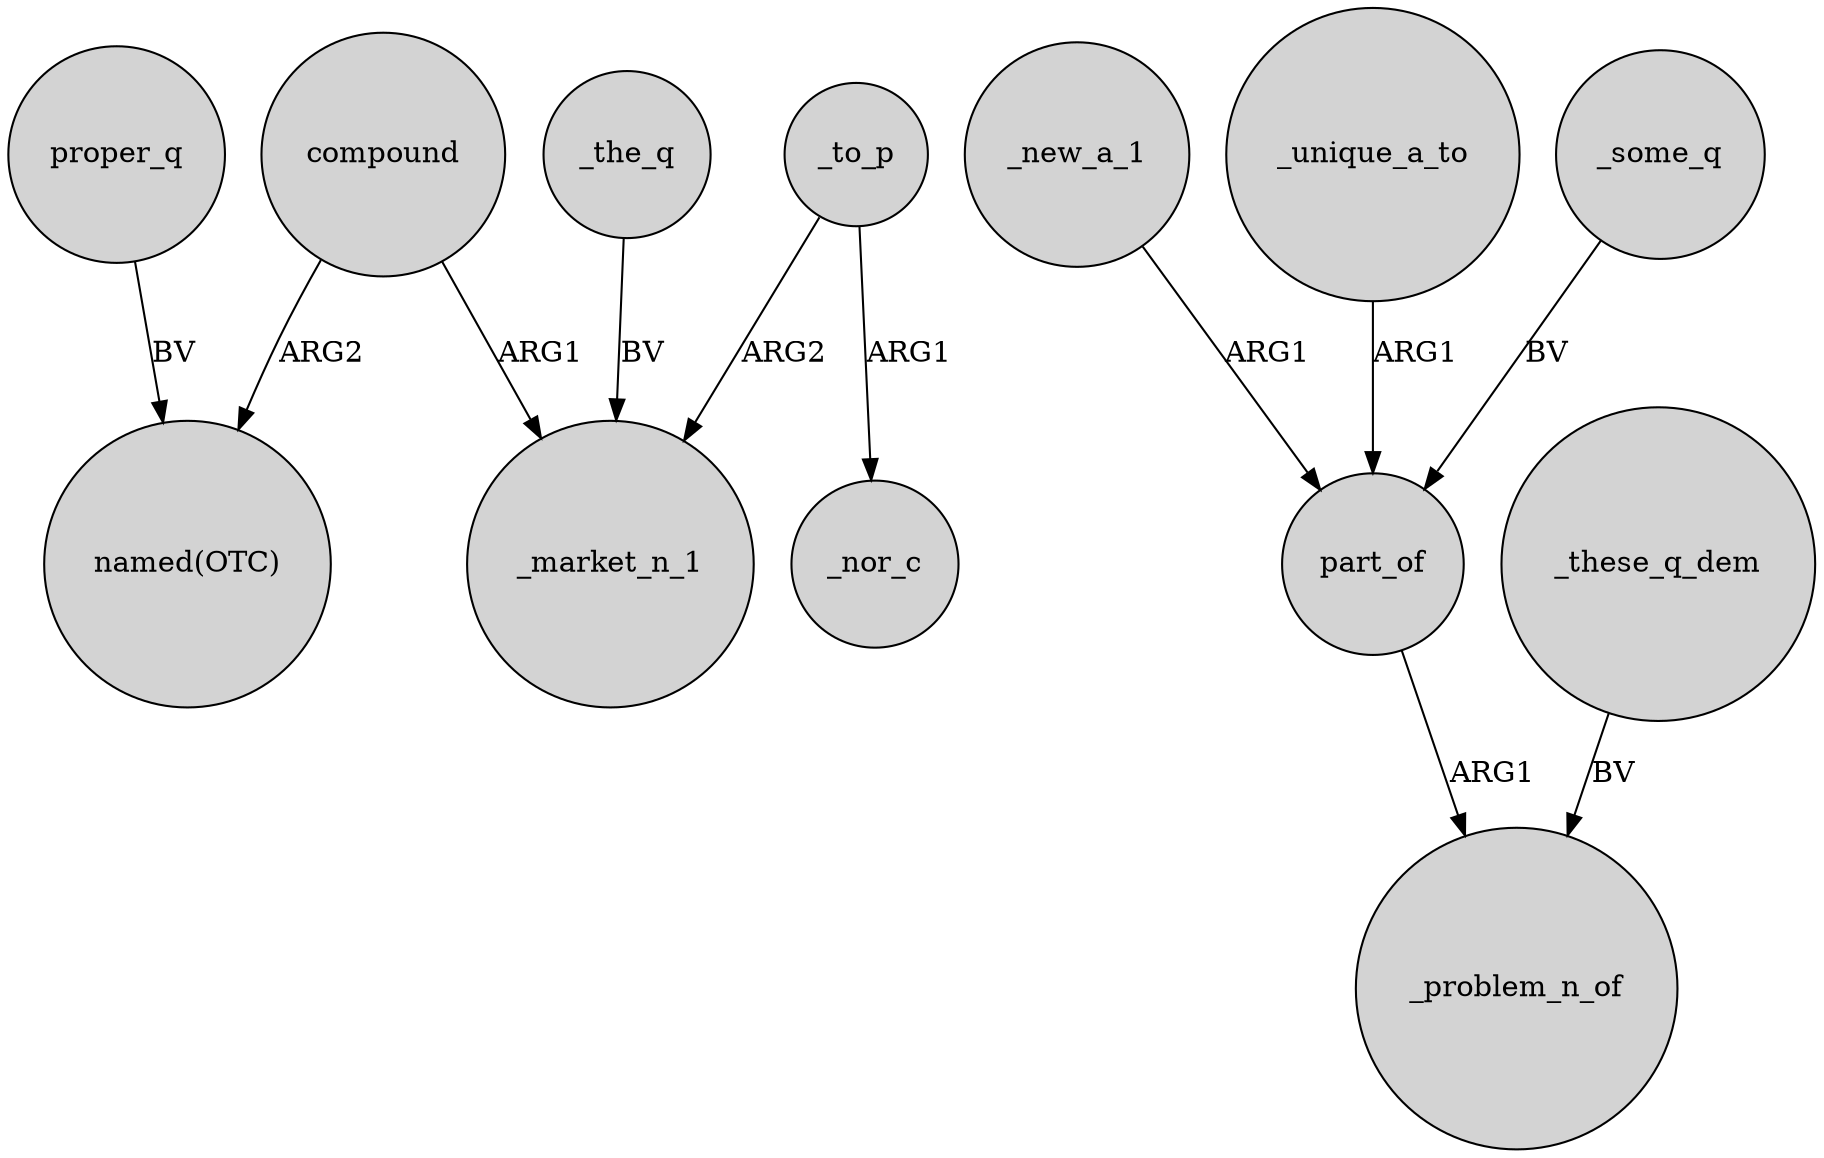 digraph {
	node [shape=circle style=filled]
	compound -> "named(OTC)" [label=ARG2]
	_new_a_1 -> part_of [label=ARG1]
	_unique_a_to -> part_of [label=ARG1]
	compound -> _market_n_1 [label=ARG1]
	_the_q -> _market_n_1 [label=BV]
	part_of -> _problem_n_of [label=ARG1]
	_these_q_dem -> _problem_n_of [label=BV]
	_to_p -> _nor_c [label=ARG1]
	_some_q -> part_of [label=BV]
	proper_q -> "named(OTC)" [label=BV]
	_to_p -> _market_n_1 [label=ARG2]
}
